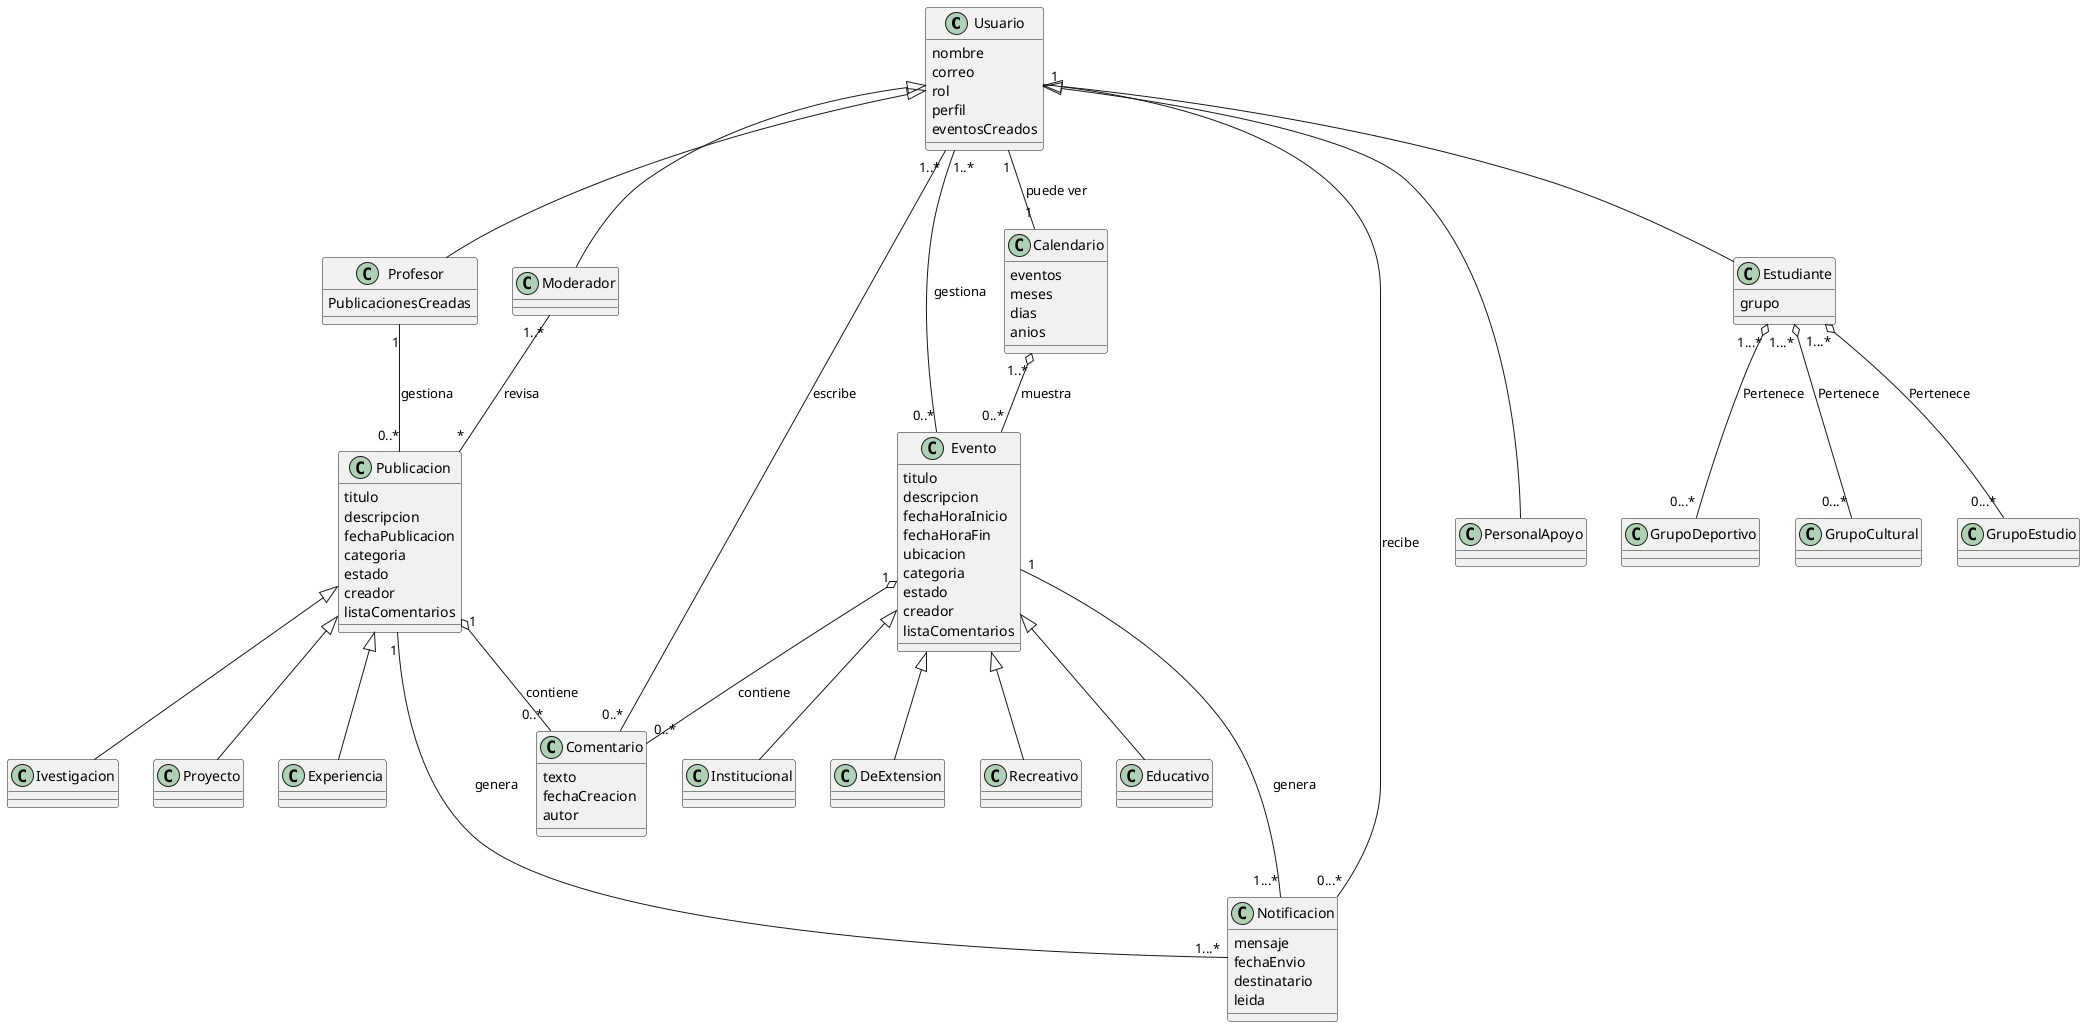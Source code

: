@startuml Diagrama de clases

class Usuario {
    nombre
    correo
    rol
    perfil
    eventosCreados
}

class GrupoEstudio{}

class GrupoDeportivo{}

class GrupoCultural{}

class Profesor{
    PublicacionesCreadas
}

class Moderador{}

class PersonalApoyo{}

class Estudiante{
    grupo
}

class Calendario {
    eventos
    meses
    dias
    anios
}

class Publicacion{
    titulo
    descripcion
    fechaPublicacion
    categoria
    estado
    creador
    listaComentarios
}

class Ivestigacion{}

class Proyecto{}

class Experiencia{}

class Evento {
    titulo
    descripcion
    fechaHoraInicio
    fechaHoraFin
    ubicacion
    categoria
    estado
    creador
    listaComentarios
}

class Comentario {
    texto
    fechaCreacion
    autor
}

class Institucional {}

class DeExtension {}

class Recreativo {}

class Educativo {}

class Notificacion {
    mensaje
    fechaEnvio
    destinatario
    leida
}


Usuario <|-- Profesor 
Usuario <|-- Moderador
Usuario <|--- PersonalApoyo 
Usuario <|-- Estudiante

Usuario "1..*" -- "0..*" Evento : gestiona
Usuario "1..*" -- "0..*" Comentario : escribe
Evento "1" o-- "0..*" Comentario : contiene
Evento <|-- Institucional
Evento <|-- DeExtension
Evento <|-- Recreativo
Evento <|-- Educativo
Evento "1" -- "1...*" Notificacion : genera
Usuario "1" --- "0...*" Notificacion : recibe
Usuario "1" -- "1" Calendario : puede ver
Calendario "1..*" o-- "0..*" Evento: muestra
Profesor "1" -- "0..*" Publicacion: gestiona
Moderador "1..*" -- "*" Publicacion: revisa
Estudiante "1...*" o-- "0...*" GrupoEstudio: Pertenece
Estudiante "1...*" o-- "0...*" GrupoDeportivo: Pertenece
Estudiante "1...*" o-- "0...*" GrupoCultural: Pertenece
Publicacion <|-- Ivestigacion
Publicacion <|-- Proyecto
Publicacion <|-- Experiencia
Publicacion "1" o-- "0..*" Comentario : contiene
Publicacion "1" --- "1...*" Notificacion : genera

@enduml
